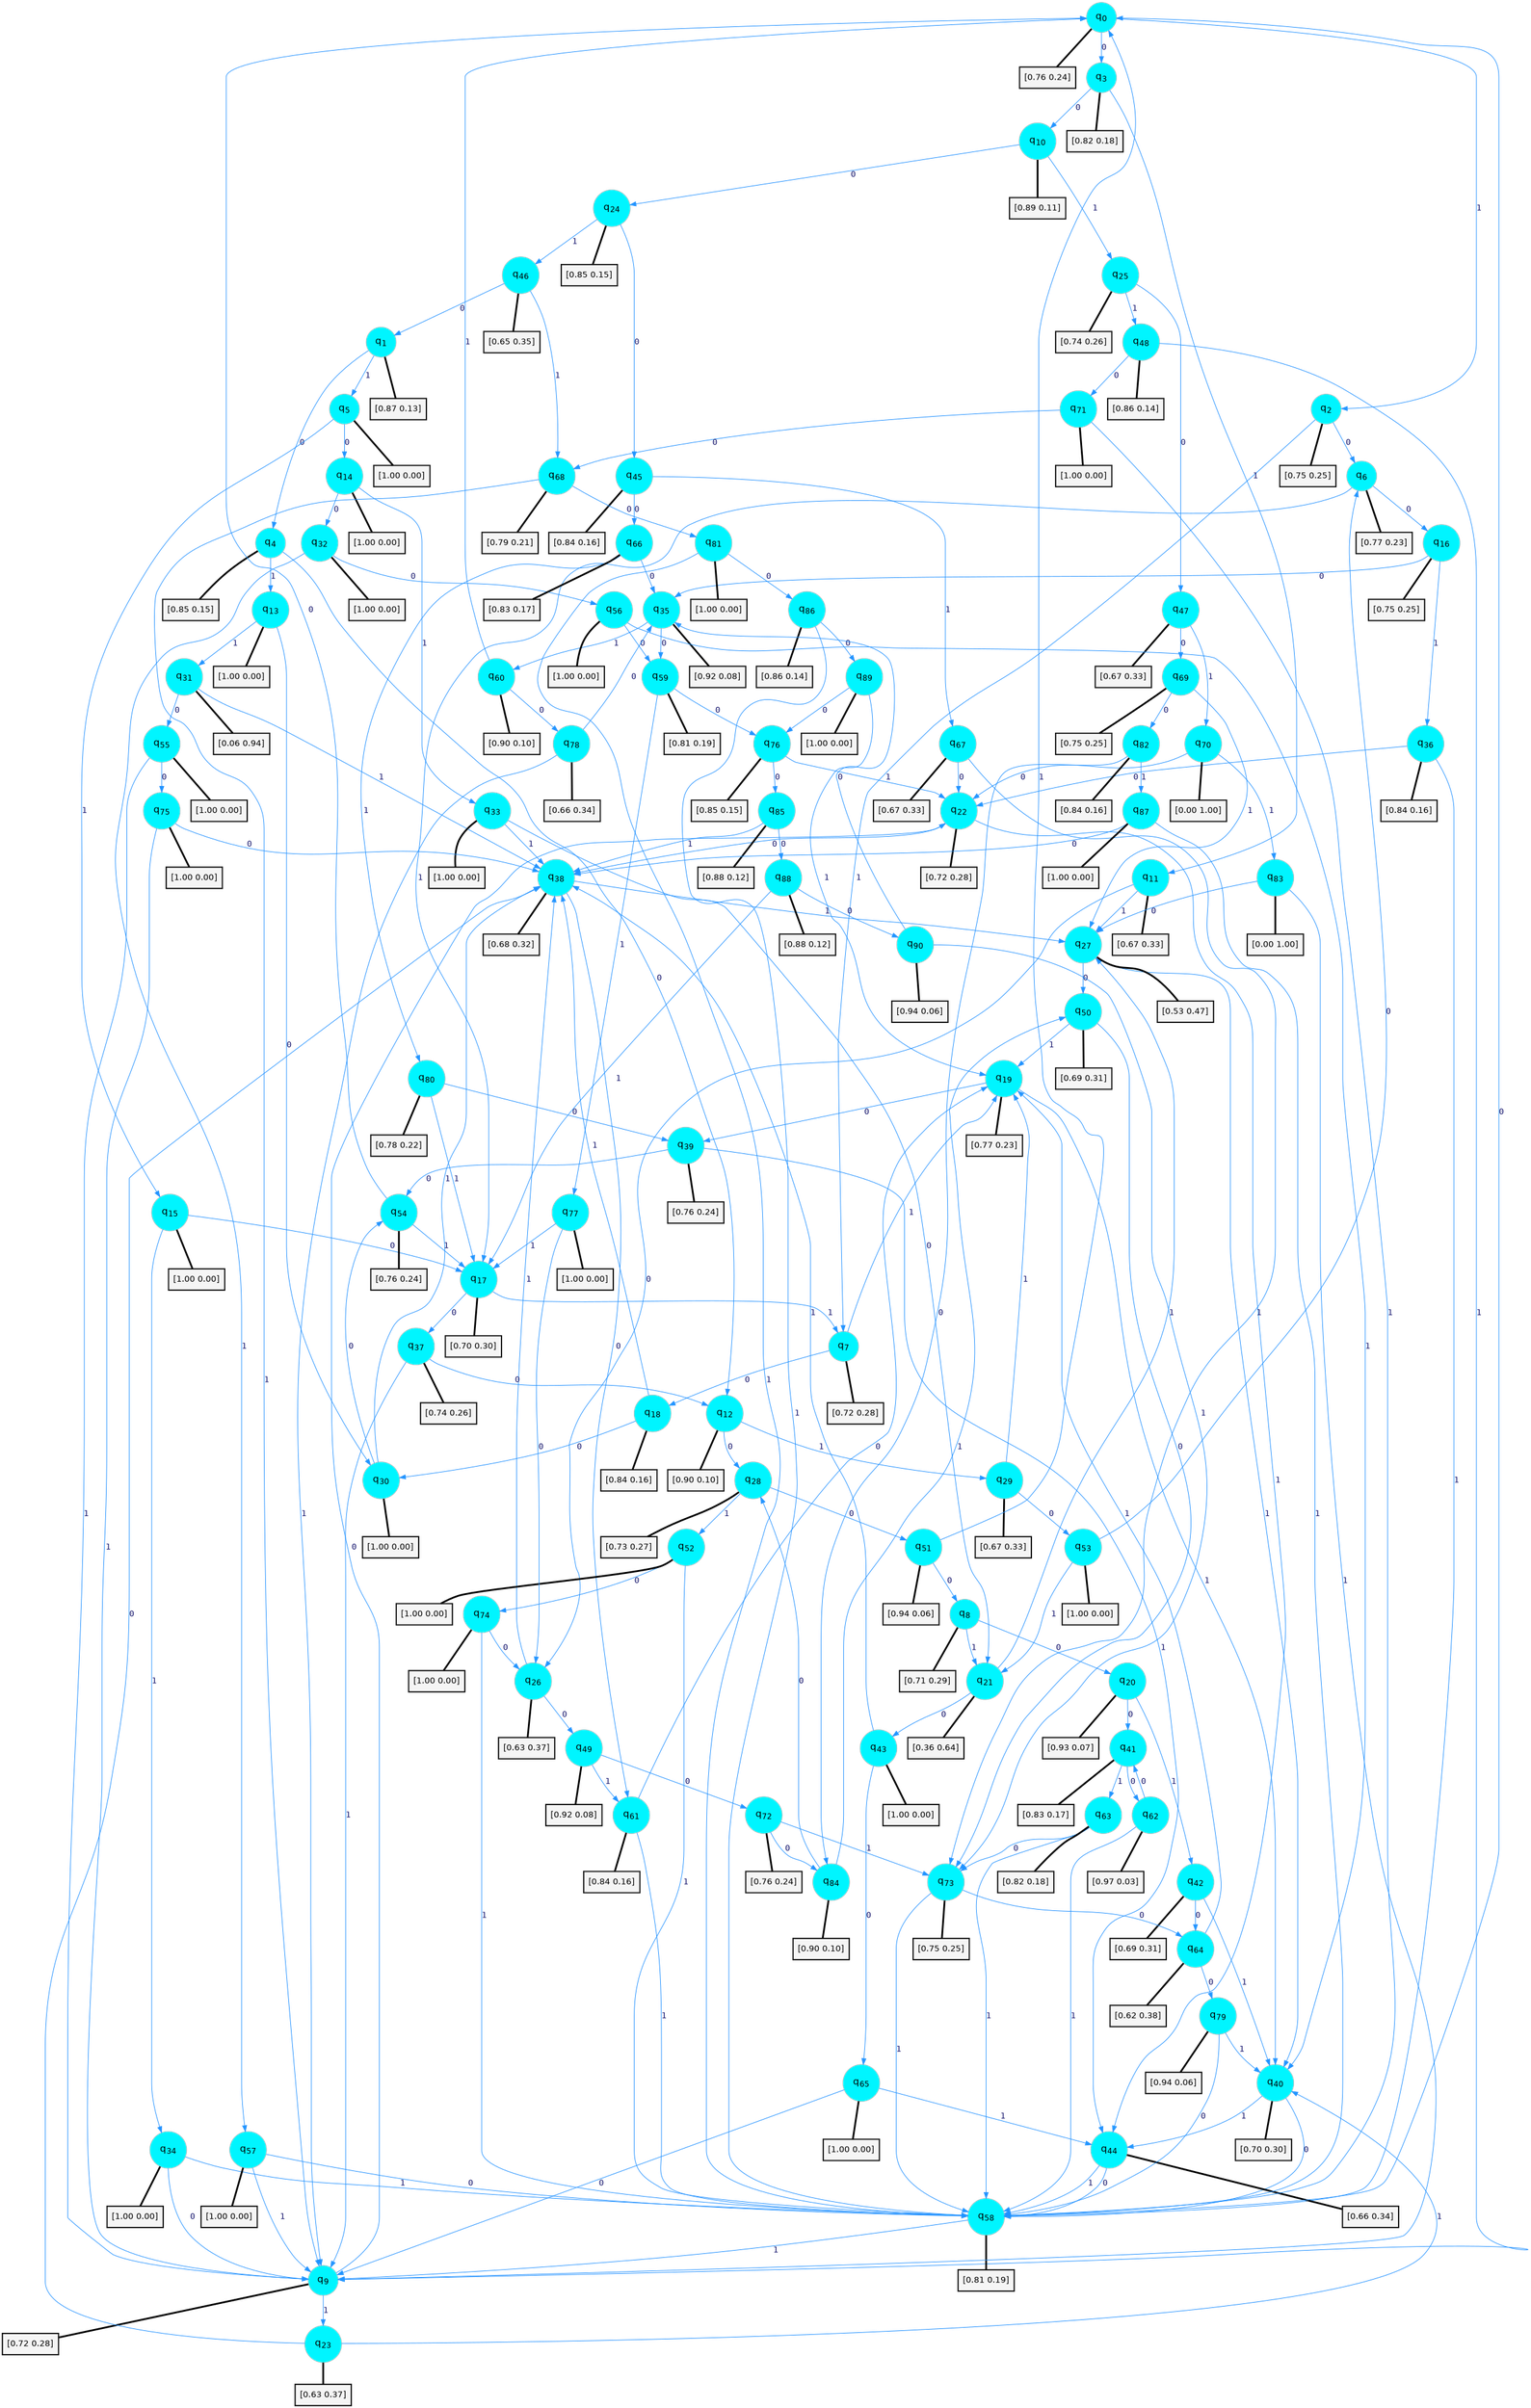 digraph G {
graph [
bgcolor=transparent, dpi=300, rankdir=TD, size="40,25"];
node [
color=gray, fillcolor=turquoise1, fontcolor=black, fontname=Helvetica, fontsize=16, fontweight=bold, shape=circle, style=filled];
edge [
arrowsize=1, color=dodgerblue1, fontcolor=midnightblue, fontname=courier, fontweight=bold, penwidth=1, style=solid, weight=20];
0[label=<q<SUB>0</SUB>>];
1[label=<q<SUB>1</SUB>>];
2[label=<q<SUB>2</SUB>>];
3[label=<q<SUB>3</SUB>>];
4[label=<q<SUB>4</SUB>>];
5[label=<q<SUB>5</SUB>>];
6[label=<q<SUB>6</SUB>>];
7[label=<q<SUB>7</SUB>>];
8[label=<q<SUB>8</SUB>>];
9[label=<q<SUB>9</SUB>>];
10[label=<q<SUB>10</SUB>>];
11[label=<q<SUB>11</SUB>>];
12[label=<q<SUB>12</SUB>>];
13[label=<q<SUB>13</SUB>>];
14[label=<q<SUB>14</SUB>>];
15[label=<q<SUB>15</SUB>>];
16[label=<q<SUB>16</SUB>>];
17[label=<q<SUB>17</SUB>>];
18[label=<q<SUB>18</SUB>>];
19[label=<q<SUB>19</SUB>>];
20[label=<q<SUB>20</SUB>>];
21[label=<q<SUB>21</SUB>>];
22[label=<q<SUB>22</SUB>>];
23[label=<q<SUB>23</SUB>>];
24[label=<q<SUB>24</SUB>>];
25[label=<q<SUB>25</SUB>>];
26[label=<q<SUB>26</SUB>>];
27[label=<q<SUB>27</SUB>>];
28[label=<q<SUB>28</SUB>>];
29[label=<q<SUB>29</SUB>>];
30[label=<q<SUB>30</SUB>>];
31[label=<q<SUB>31</SUB>>];
32[label=<q<SUB>32</SUB>>];
33[label=<q<SUB>33</SUB>>];
34[label=<q<SUB>34</SUB>>];
35[label=<q<SUB>35</SUB>>];
36[label=<q<SUB>36</SUB>>];
37[label=<q<SUB>37</SUB>>];
38[label=<q<SUB>38</SUB>>];
39[label=<q<SUB>39</SUB>>];
40[label=<q<SUB>40</SUB>>];
41[label=<q<SUB>41</SUB>>];
42[label=<q<SUB>42</SUB>>];
43[label=<q<SUB>43</SUB>>];
44[label=<q<SUB>44</SUB>>];
45[label=<q<SUB>45</SUB>>];
46[label=<q<SUB>46</SUB>>];
47[label=<q<SUB>47</SUB>>];
48[label=<q<SUB>48</SUB>>];
49[label=<q<SUB>49</SUB>>];
50[label=<q<SUB>50</SUB>>];
51[label=<q<SUB>51</SUB>>];
52[label=<q<SUB>52</SUB>>];
53[label=<q<SUB>53</SUB>>];
54[label=<q<SUB>54</SUB>>];
55[label=<q<SUB>55</SUB>>];
56[label=<q<SUB>56</SUB>>];
57[label=<q<SUB>57</SUB>>];
58[label=<q<SUB>58</SUB>>];
59[label=<q<SUB>59</SUB>>];
60[label=<q<SUB>60</SUB>>];
61[label=<q<SUB>61</SUB>>];
62[label=<q<SUB>62</SUB>>];
63[label=<q<SUB>63</SUB>>];
64[label=<q<SUB>64</SUB>>];
65[label=<q<SUB>65</SUB>>];
66[label=<q<SUB>66</SUB>>];
67[label=<q<SUB>67</SUB>>];
68[label=<q<SUB>68</SUB>>];
69[label=<q<SUB>69</SUB>>];
70[label=<q<SUB>70</SUB>>];
71[label=<q<SUB>71</SUB>>];
72[label=<q<SUB>72</SUB>>];
73[label=<q<SUB>73</SUB>>];
74[label=<q<SUB>74</SUB>>];
75[label=<q<SUB>75</SUB>>];
76[label=<q<SUB>76</SUB>>];
77[label=<q<SUB>77</SUB>>];
78[label=<q<SUB>78</SUB>>];
79[label=<q<SUB>79</SUB>>];
80[label=<q<SUB>80</SUB>>];
81[label=<q<SUB>81</SUB>>];
82[label=<q<SUB>82</SUB>>];
83[label=<q<SUB>83</SUB>>];
84[label=<q<SUB>84</SUB>>];
85[label=<q<SUB>85</SUB>>];
86[label=<q<SUB>86</SUB>>];
87[label=<q<SUB>87</SUB>>];
88[label=<q<SUB>88</SUB>>];
89[label=<q<SUB>89</SUB>>];
90[label=<q<SUB>90</SUB>>];
91[label="[0.76 0.24]", shape=box,fontcolor=black, fontname=Helvetica, fontsize=14, penwidth=2, fillcolor=whitesmoke,color=black];
92[label="[0.87 0.13]", shape=box,fontcolor=black, fontname=Helvetica, fontsize=14, penwidth=2, fillcolor=whitesmoke,color=black];
93[label="[0.75 0.25]", shape=box,fontcolor=black, fontname=Helvetica, fontsize=14, penwidth=2, fillcolor=whitesmoke,color=black];
94[label="[0.82 0.18]", shape=box,fontcolor=black, fontname=Helvetica, fontsize=14, penwidth=2, fillcolor=whitesmoke,color=black];
95[label="[0.85 0.15]", shape=box,fontcolor=black, fontname=Helvetica, fontsize=14, penwidth=2, fillcolor=whitesmoke,color=black];
96[label="[1.00 0.00]", shape=box,fontcolor=black, fontname=Helvetica, fontsize=14, penwidth=2, fillcolor=whitesmoke,color=black];
97[label="[0.77 0.23]", shape=box,fontcolor=black, fontname=Helvetica, fontsize=14, penwidth=2, fillcolor=whitesmoke,color=black];
98[label="[0.72 0.28]", shape=box,fontcolor=black, fontname=Helvetica, fontsize=14, penwidth=2, fillcolor=whitesmoke,color=black];
99[label="[0.71 0.29]", shape=box,fontcolor=black, fontname=Helvetica, fontsize=14, penwidth=2, fillcolor=whitesmoke,color=black];
100[label="[0.72 0.28]", shape=box,fontcolor=black, fontname=Helvetica, fontsize=14, penwidth=2, fillcolor=whitesmoke,color=black];
101[label="[0.89 0.11]", shape=box,fontcolor=black, fontname=Helvetica, fontsize=14, penwidth=2, fillcolor=whitesmoke,color=black];
102[label="[0.67 0.33]", shape=box,fontcolor=black, fontname=Helvetica, fontsize=14, penwidth=2, fillcolor=whitesmoke,color=black];
103[label="[0.90 0.10]", shape=box,fontcolor=black, fontname=Helvetica, fontsize=14, penwidth=2, fillcolor=whitesmoke,color=black];
104[label="[1.00 0.00]", shape=box,fontcolor=black, fontname=Helvetica, fontsize=14, penwidth=2, fillcolor=whitesmoke,color=black];
105[label="[1.00 0.00]", shape=box,fontcolor=black, fontname=Helvetica, fontsize=14, penwidth=2, fillcolor=whitesmoke,color=black];
106[label="[1.00 0.00]", shape=box,fontcolor=black, fontname=Helvetica, fontsize=14, penwidth=2, fillcolor=whitesmoke,color=black];
107[label="[0.75 0.25]", shape=box,fontcolor=black, fontname=Helvetica, fontsize=14, penwidth=2, fillcolor=whitesmoke,color=black];
108[label="[0.70 0.30]", shape=box,fontcolor=black, fontname=Helvetica, fontsize=14, penwidth=2, fillcolor=whitesmoke,color=black];
109[label="[0.84 0.16]", shape=box,fontcolor=black, fontname=Helvetica, fontsize=14, penwidth=2, fillcolor=whitesmoke,color=black];
110[label="[0.77 0.23]", shape=box,fontcolor=black, fontname=Helvetica, fontsize=14, penwidth=2, fillcolor=whitesmoke,color=black];
111[label="[0.93 0.07]", shape=box,fontcolor=black, fontname=Helvetica, fontsize=14, penwidth=2, fillcolor=whitesmoke,color=black];
112[label="[0.36 0.64]", shape=box,fontcolor=black, fontname=Helvetica, fontsize=14, penwidth=2, fillcolor=whitesmoke,color=black];
113[label="[0.72 0.28]", shape=box,fontcolor=black, fontname=Helvetica, fontsize=14, penwidth=2, fillcolor=whitesmoke,color=black];
114[label="[0.63 0.37]", shape=box,fontcolor=black, fontname=Helvetica, fontsize=14, penwidth=2, fillcolor=whitesmoke,color=black];
115[label="[0.85 0.15]", shape=box,fontcolor=black, fontname=Helvetica, fontsize=14, penwidth=2, fillcolor=whitesmoke,color=black];
116[label="[0.74 0.26]", shape=box,fontcolor=black, fontname=Helvetica, fontsize=14, penwidth=2, fillcolor=whitesmoke,color=black];
117[label="[0.63 0.37]", shape=box,fontcolor=black, fontname=Helvetica, fontsize=14, penwidth=2, fillcolor=whitesmoke,color=black];
118[label="[0.53 0.47]", shape=box,fontcolor=black, fontname=Helvetica, fontsize=14, penwidth=2, fillcolor=whitesmoke,color=black];
119[label="[0.73 0.27]", shape=box,fontcolor=black, fontname=Helvetica, fontsize=14, penwidth=2, fillcolor=whitesmoke,color=black];
120[label="[0.67 0.33]", shape=box,fontcolor=black, fontname=Helvetica, fontsize=14, penwidth=2, fillcolor=whitesmoke,color=black];
121[label="[1.00 0.00]", shape=box,fontcolor=black, fontname=Helvetica, fontsize=14, penwidth=2, fillcolor=whitesmoke,color=black];
122[label="[0.06 0.94]", shape=box,fontcolor=black, fontname=Helvetica, fontsize=14, penwidth=2, fillcolor=whitesmoke,color=black];
123[label="[1.00 0.00]", shape=box,fontcolor=black, fontname=Helvetica, fontsize=14, penwidth=2, fillcolor=whitesmoke,color=black];
124[label="[1.00 0.00]", shape=box,fontcolor=black, fontname=Helvetica, fontsize=14, penwidth=2, fillcolor=whitesmoke,color=black];
125[label="[1.00 0.00]", shape=box,fontcolor=black, fontname=Helvetica, fontsize=14, penwidth=2, fillcolor=whitesmoke,color=black];
126[label="[0.92 0.08]", shape=box,fontcolor=black, fontname=Helvetica, fontsize=14, penwidth=2, fillcolor=whitesmoke,color=black];
127[label="[0.84 0.16]", shape=box,fontcolor=black, fontname=Helvetica, fontsize=14, penwidth=2, fillcolor=whitesmoke,color=black];
128[label="[0.74 0.26]", shape=box,fontcolor=black, fontname=Helvetica, fontsize=14, penwidth=2, fillcolor=whitesmoke,color=black];
129[label="[0.68 0.32]", shape=box,fontcolor=black, fontname=Helvetica, fontsize=14, penwidth=2, fillcolor=whitesmoke,color=black];
130[label="[0.76 0.24]", shape=box,fontcolor=black, fontname=Helvetica, fontsize=14, penwidth=2, fillcolor=whitesmoke,color=black];
131[label="[0.70 0.30]", shape=box,fontcolor=black, fontname=Helvetica, fontsize=14, penwidth=2, fillcolor=whitesmoke,color=black];
132[label="[0.83 0.17]", shape=box,fontcolor=black, fontname=Helvetica, fontsize=14, penwidth=2, fillcolor=whitesmoke,color=black];
133[label="[0.69 0.31]", shape=box,fontcolor=black, fontname=Helvetica, fontsize=14, penwidth=2, fillcolor=whitesmoke,color=black];
134[label="[1.00 0.00]", shape=box,fontcolor=black, fontname=Helvetica, fontsize=14, penwidth=2, fillcolor=whitesmoke,color=black];
135[label="[0.66 0.34]", shape=box,fontcolor=black, fontname=Helvetica, fontsize=14, penwidth=2, fillcolor=whitesmoke,color=black];
136[label="[0.84 0.16]", shape=box,fontcolor=black, fontname=Helvetica, fontsize=14, penwidth=2, fillcolor=whitesmoke,color=black];
137[label="[0.65 0.35]", shape=box,fontcolor=black, fontname=Helvetica, fontsize=14, penwidth=2, fillcolor=whitesmoke,color=black];
138[label="[0.67 0.33]", shape=box,fontcolor=black, fontname=Helvetica, fontsize=14, penwidth=2, fillcolor=whitesmoke,color=black];
139[label="[0.86 0.14]", shape=box,fontcolor=black, fontname=Helvetica, fontsize=14, penwidth=2, fillcolor=whitesmoke,color=black];
140[label="[0.92 0.08]", shape=box,fontcolor=black, fontname=Helvetica, fontsize=14, penwidth=2, fillcolor=whitesmoke,color=black];
141[label="[0.69 0.31]", shape=box,fontcolor=black, fontname=Helvetica, fontsize=14, penwidth=2, fillcolor=whitesmoke,color=black];
142[label="[0.94 0.06]", shape=box,fontcolor=black, fontname=Helvetica, fontsize=14, penwidth=2, fillcolor=whitesmoke,color=black];
143[label="[1.00 0.00]", shape=box,fontcolor=black, fontname=Helvetica, fontsize=14, penwidth=2, fillcolor=whitesmoke,color=black];
144[label="[1.00 0.00]", shape=box,fontcolor=black, fontname=Helvetica, fontsize=14, penwidth=2, fillcolor=whitesmoke,color=black];
145[label="[0.76 0.24]", shape=box,fontcolor=black, fontname=Helvetica, fontsize=14, penwidth=2, fillcolor=whitesmoke,color=black];
146[label="[1.00 0.00]", shape=box,fontcolor=black, fontname=Helvetica, fontsize=14, penwidth=2, fillcolor=whitesmoke,color=black];
147[label="[1.00 0.00]", shape=box,fontcolor=black, fontname=Helvetica, fontsize=14, penwidth=2, fillcolor=whitesmoke,color=black];
148[label="[1.00 0.00]", shape=box,fontcolor=black, fontname=Helvetica, fontsize=14, penwidth=2, fillcolor=whitesmoke,color=black];
149[label="[0.81 0.19]", shape=box,fontcolor=black, fontname=Helvetica, fontsize=14, penwidth=2, fillcolor=whitesmoke,color=black];
150[label="[0.81 0.19]", shape=box,fontcolor=black, fontname=Helvetica, fontsize=14, penwidth=2, fillcolor=whitesmoke,color=black];
151[label="[0.90 0.10]", shape=box,fontcolor=black, fontname=Helvetica, fontsize=14, penwidth=2, fillcolor=whitesmoke,color=black];
152[label="[0.84 0.16]", shape=box,fontcolor=black, fontname=Helvetica, fontsize=14, penwidth=2, fillcolor=whitesmoke,color=black];
153[label="[0.97 0.03]", shape=box,fontcolor=black, fontname=Helvetica, fontsize=14, penwidth=2, fillcolor=whitesmoke,color=black];
154[label="[0.82 0.18]", shape=box,fontcolor=black, fontname=Helvetica, fontsize=14, penwidth=2, fillcolor=whitesmoke,color=black];
155[label="[0.62 0.38]", shape=box,fontcolor=black, fontname=Helvetica, fontsize=14, penwidth=2, fillcolor=whitesmoke,color=black];
156[label="[1.00 0.00]", shape=box,fontcolor=black, fontname=Helvetica, fontsize=14, penwidth=2, fillcolor=whitesmoke,color=black];
157[label="[0.83 0.17]", shape=box,fontcolor=black, fontname=Helvetica, fontsize=14, penwidth=2, fillcolor=whitesmoke,color=black];
158[label="[0.67 0.33]", shape=box,fontcolor=black, fontname=Helvetica, fontsize=14, penwidth=2, fillcolor=whitesmoke,color=black];
159[label="[0.79 0.21]", shape=box,fontcolor=black, fontname=Helvetica, fontsize=14, penwidth=2, fillcolor=whitesmoke,color=black];
160[label="[0.75 0.25]", shape=box,fontcolor=black, fontname=Helvetica, fontsize=14, penwidth=2, fillcolor=whitesmoke,color=black];
161[label="[0.00 1.00]", shape=box,fontcolor=black, fontname=Helvetica, fontsize=14, penwidth=2, fillcolor=whitesmoke,color=black];
162[label="[1.00 0.00]", shape=box,fontcolor=black, fontname=Helvetica, fontsize=14, penwidth=2, fillcolor=whitesmoke,color=black];
163[label="[0.76 0.24]", shape=box,fontcolor=black, fontname=Helvetica, fontsize=14, penwidth=2, fillcolor=whitesmoke,color=black];
164[label="[0.75 0.25]", shape=box,fontcolor=black, fontname=Helvetica, fontsize=14, penwidth=2, fillcolor=whitesmoke,color=black];
165[label="[1.00 0.00]", shape=box,fontcolor=black, fontname=Helvetica, fontsize=14, penwidth=2, fillcolor=whitesmoke,color=black];
166[label="[1.00 0.00]", shape=box,fontcolor=black, fontname=Helvetica, fontsize=14, penwidth=2, fillcolor=whitesmoke,color=black];
167[label="[0.85 0.15]", shape=box,fontcolor=black, fontname=Helvetica, fontsize=14, penwidth=2, fillcolor=whitesmoke,color=black];
168[label="[1.00 0.00]", shape=box,fontcolor=black, fontname=Helvetica, fontsize=14, penwidth=2, fillcolor=whitesmoke,color=black];
169[label="[0.66 0.34]", shape=box,fontcolor=black, fontname=Helvetica, fontsize=14, penwidth=2, fillcolor=whitesmoke,color=black];
170[label="[0.94 0.06]", shape=box,fontcolor=black, fontname=Helvetica, fontsize=14, penwidth=2, fillcolor=whitesmoke,color=black];
171[label="[0.78 0.22]", shape=box,fontcolor=black, fontname=Helvetica, fontsize=14, penwidth=2, fillcolor=whitesmoke,color=black];
172[label="[1.00 0.00]", shape=box,fontcolor=black, fontname=Helvetica, fontsize=14, penwidth=2, fillcolor=whitesmoke,color=black];
173[label="[0.84 0.16]", shape=box,fontcolor=black, fontname=Helvetica, fontsize=14, penwidth=2, fillcolor=whitesmoke,color=black];
174[label="[0.00 1.00]", shape=box,fontcolor=black, fontname=Helvetica, fontsize=14, penwidth=2, fillcolor=whitesmoke,color=black];
175[label="[0.90 0.10]", shape=box,fontcolor=black, fontname=Helvetica, fontsize=14, penwidth=2, fillcolor=whitesmoke,color=black];
176[label="[0.88 0.12]", shape=box,fontcolor=black, fontname=Helvetica, fontsize=14, penwidth=2, fillcolor=whitesmoke,color=black];
177[label="[0.86 0.14]", shape=box,fontcolor=black, fontname=Helvetica, fontsize=14, penwidth=2, fillcolor=whitesmoke,color=black];
178[label="[1.00 0.00]", shape=box,fontcolor=black, fontname=Helvetica, fontsize=14, penwidth=2, fillcolor=whitesmoke,color=black];
179[label="[0.88 0.12]", shape=box,fontcolor=black, fontname=Helvetica, fontsize=14, penwidth=2, fillcolor=whitesmoke,color=black];
180[label="[1.00 0.00]", shape=box,fontcolor=black, fontname=Helvetica, fontsize=14, penwidth=2, fillcolor=whitesmoke,color=black];
181[label="[0.94 0.06]", shape=box,fontcolor=black, fontname=Helvetica, fontsize=14, penwidth=2, fillcolor=whitesmoke,color=black];
0->3 [label=0];
0->2 [label=1];
0->91 [arrowhead=none, penwidth=3,color=black];
1->4 [label=0];
1->5 [label=1];
1->92 [arrowhead=none, penwidth=3,color=black];
2->6 [label=0];
2->7 [label=1];
2->93 [arrowhead=none, penwidth=3,color=black];
3->10 [label=0];
3->11 [label=1];
3->94 [arrowhead=none, penwidth=3,color=black];
4->12 [label=0];
4->13 [label=1];
4->95 [arrowhead=none, penwidth=3,color=black];
5->14 [label=0];
5->15 [label=1];
5->96 [arrowhead=none, penwidth=3,color=black];
6->16 [label=0];
6->17 [label=1];
6->97 [arrowhead=none, penwidth=3,color=black];
7->18 [label=0];
7->19 [label=1];
7->98 [arrowhead=none, penwidth=3,color=black];
8->20 [label=0];
8->21 [label=1];
8->99 [arrowhead=none, penwidth=3,color=black];
9->22 [label=0];
9->23 [label=1];
9->100 [arrowhead=none, penwidth=3,color=black];
10->24 [label=0];
10->25 [label=1];
10->101 [arrowhead=none, penwidth=3,color=black];
11->26 [label=0];
11->27 [label=1];
11->102 [arrowhead=none, penwidth=3,color=black];
12->28 [label=0];
12->29 [label=1];
12->103 [arrowhead=none, penwidth=3,color=black];
13->30 [label=0];
13->31 [label=1];
13->104 [arrowhead=none, penwidth=3,color=black];
14->32 [label=0];
14->33 [label=1];
14->105 [arrowhead=none, penwidth=3,color=black];
15->17 [label=0];
15->34 [label=1];
15->106 [arrowhead=none, penwidth=3,color=black];
16->35 [label=0];
16->36 [label=1];
16->107 [arrowhead=none, penwidth=3,color=black];
17->37 [label=0];
17->7 [label=1];
17->108 [arrowhead=none, penwidth=3,color=black];
18->30 [label=0];
18->38 [label=1];
18->109 [arrowhead=none, penwidth=3,color=black];
19->39 [label=0];
19->40 [label=1];
19->110 [arrowhead=none, penwidth=3,color=black];
20->41 [label=0];
20->42 [label=1];
20->111 [arrowhead=none, penwidth=3,color=black];
21->43 [label=0];
21->27 [label=1];
21->112 [arrowhead=none, penwidth=3,color=black];
22->38 [label=0];
22->44 [label=1];
22->113 [arrowhead=none, penwidth=3,color=black];
23->38 [label=0];
23->40 [label=1];
23->114 [arrowhead=none, penwidth=3,color=black];
24->45 [label=0];
24->46 [label=1];
24->115 [arrowhead=none, penwidth=3,color=black];
25->47 [label=0];
25->48 [label=1];
25->116 [arrowhead=none, penwidth=3,color=black];
26->49 [label=0];
26->38 [label=1];
26->117 [arrowhead=none, penwidth=3,color=black];
27->50 [label=0];
27->40 [label=1];
27->118 [arrowhead=none, penwidth=3,color=black];
28->51 [label=0];
28->52 [label=1];
28->119 [arrowhead=none, penwidth=3,color=black];
29->53 [label=0];
29->19 [label=1];
29->120 [arrowhead=none, penwidth=3,color=black];
30->54 [label=0];
30->38 [label=1];
30->121 [arrowhead=none, penwidth=3,color=black];
31->55 [label=0];
31->38 [label=1];
31->122 [arrowhead=none, penwidth=3,color=black];
32->56 [label=0];
32->57 [label=1];
32->123 [arrowhead=none, penwidth=3,color=black];
33->21 [label=0];
33->38 [label=1];
33->124 [arrowhead=none, penwidth=3,color=black];
34->9 [label=0];
34->58 [label=1];
34->125 [arrowhead=none, penwidth=3,color=black];
35->59 [label=0];
35->60 [label=1];
35->126 [arrowhead=none, penwidth=3,color=black];
36->22 [label=0];
36->58 [label=1];
36->127 [arrowhead=none, penwidth=3,color=black];
37->12 [label=0];
37->9 [label=1];
37->128 [arrowhead=none, penwidth=3,color=black];
38->61 [label=0];
38->27 [label=1];
38->129 [arrowhead=none, penwidth=3,color=black];
39->54 [label=0];
39->44 [label=1];
39->130 [arrowhead=none, penwidth=3,color=black];
40->58 [label=0];
40->44 [label=1];
40->131 [arrowhead=none, penwidth=3,color=black];
41->62 [label=0];
41->63 [label=1];
41->132 [arrowhead=none, penwidth=3,color=black];
42->64 [label=0];
42->40 [label=1];
42->133 [arrowhead=none, penwidth=3,color=black];
43->65 [label=0];
43->38 [label=1];
43->134 [arrowhead=none, penwidth=3,color=black];
44->58 [label=0];
44->58 [label=1];
44->135 [arrowhead=none, penwidth=3,color=black];
45->66 [label=0];
45->67 [label=1];
45->136 [arrowhead=none, penwidth=3,color=black];
46->1 [label=0];
46->68 [label=1];
46->137 [arrowhead=none, penwidth=3,color=black];
47->69 [label=0];
47->70 [label=1];
47->138 [arrowhead=none, penwidth=3,color=black];
48->71 [label=0];
48->9 [label=1];
48->139 [arrowhead=none, penwidth=3,color=black];
49->72 [label=0];
49->61 [label=1];
49->140 [arrowhead=none, penwidth=3,color=black];
50->73 [label=0];
50->19 [label=1];
50->141 [arrowhead=none, penwidth=3,color=black];
51->8 [label=0];
51->0 [label=1];
51->142 [arrowhead=none, penwidth=3,color=black];
52->74 [label=0];
52->58 [label=1];
52->143 [arrowhead=none, penwidth=3,color=black];
53->6 [label=0];
53->21 [label=1];
53->144 [arrowhead=none, penwidth=3,color=black];
54->0 [label=0];
54->17 [label=1];
54->145 [arrowhead=none, penwidth=3,color=black];
55->75 [label=0];
55->9 [label=1];
55->146 [arrowhead=none, penwidth=3,color=black];
56->59 [label=0];
56->40 [label=1];
56->147 [arrowhead=none, penwidth=3,color=black];
57->58 [label=0];
57->9 [label=1];
57->148 [arrowhead=none, penwidth=3,color=black];
58->0 [label=0];
58->9 [label=1];
58->149 [arrowhead=none, penwidth=3,color=black];
59->76 [label=0];
59->77 [label=1];
59->150 [arrowhead=none, penwidth=3,color=black];
60->78 [label=0];
60->0 [label=1];
60->151 [arrowhead=none, penwidth=3,color=black];
61->19 [label=0];
61->58 [label=1];
61->152 [arrowhead=none, penwidth=3,color=black];
62->41 [label=0];
62->58 [label=1];
62->153 [arrowhead=none, penwidth=3,color=black];
63->73 [label=0];
63->58 [label=1];
63->154 [arrowhead=none, penwidth=3,color=black];
64->79 [label=0];
64->19 [label=1];
64->155 [arrowhead=none, penwidth=3,color=black];
65->9 [label=0];
65->44 [label=1];
65->156 [arrowhead=none, penwidth=3,color=black];
66->35 [label=0];
66->80 [label=1];
66->157 [arrowhead=none, penwidth=3,color=black];
67->22 [label=0];
67->73 [label=1];
67->158 [arrowhead=none, penwidth=3,color=black];
68->81 [label=0];
68->9 [label=1];
68->159 [arrowhead=none, penwidth=3,color=black];
69->82 [label=0];
69->27 [label=1];
69->160 [arrowhead=none, penwidth=3,color=black];
70->22 [label=0];
70->83 [label=1];
70->161 [arrowhead=none, penwidth=3,color=black];
71->68 [label=0];
71->58 [label=1];
71->162 [arrowhead=none, penwidth=3,color=black];
72->84 [label=0];
72->73 [label=1];
72->163 [arrowhead=none, penwidth=3,color=black];
73->64 [label=0];
73->58 [label=1];
73->164 [arrowhead=none, penwidth=3,color=black];
74->26 [label=0];
74->58 [label=1];
74->165 [arrowhead=none, penwidth=3,color=black];
75->38 [label=0];
75->9 [label=1];
75->166 [arrowhead=none, penwidth=3,color=black];
76->85 [label=0];
76->22 [label=1];
76->167 [arrowhead=none, penwidth=3,color=black];
77->26 [label=0];
77->17 [label=1];
77->168 [arrowhead=none, penwidth=3,color=black];
78->35 [label=0];
78->9 [label=1];
78->169 [arrowhead=none, penwidth=3,color=black];
79->58 [label=0];
79->40 [label=1];
79->170 [arrowhead=none, penwidth=3,color=black];
80->39 [label=0];
80->17 [label=1];
80->171 [arrowhead=none, penwidth=3,color=black];
81->86 [label=0];
81->58 [label=1];
81->172 [arrowhead=none, penwidth=3,color=black];
82->84 [label=0];
82->87 [label=1];
82->173 [arrowhead=none, penwidth=3,color=black];
83->27 [label=0];
83->9 [label=1];
83->174 [arrowhead=none, penwidth=3,color=black];
84->28 [label=0];
84->50 [label=1];
84->175 [arrowhead=none, penwidth=3,color=black];
85->88 [label=0];
85->38 [label=1];
85->176 [arrowhead=none, penwidth=3,color=black];
86->89 [label=0];
86->58 [label=1];
86->177 [arrowhead=none, penwidth=3,color=black];
87->38 [label=0];
87->58 [label=1];
87->178 [arrowhead=none, penwidth=3,color=black];
88->90 [label=0];
88->17 [label=1];
88->179 [arrowhead=none, penwidth=3,color=black];
89->76 [label=0];
89->19 [label=1];
89->180 [arrowhead=none, penwidth=3,color=black];
90->35 [label=0];
90->73 [label=1];
90->181 [arrowhead=none, penwidth=3,color=black];
}
